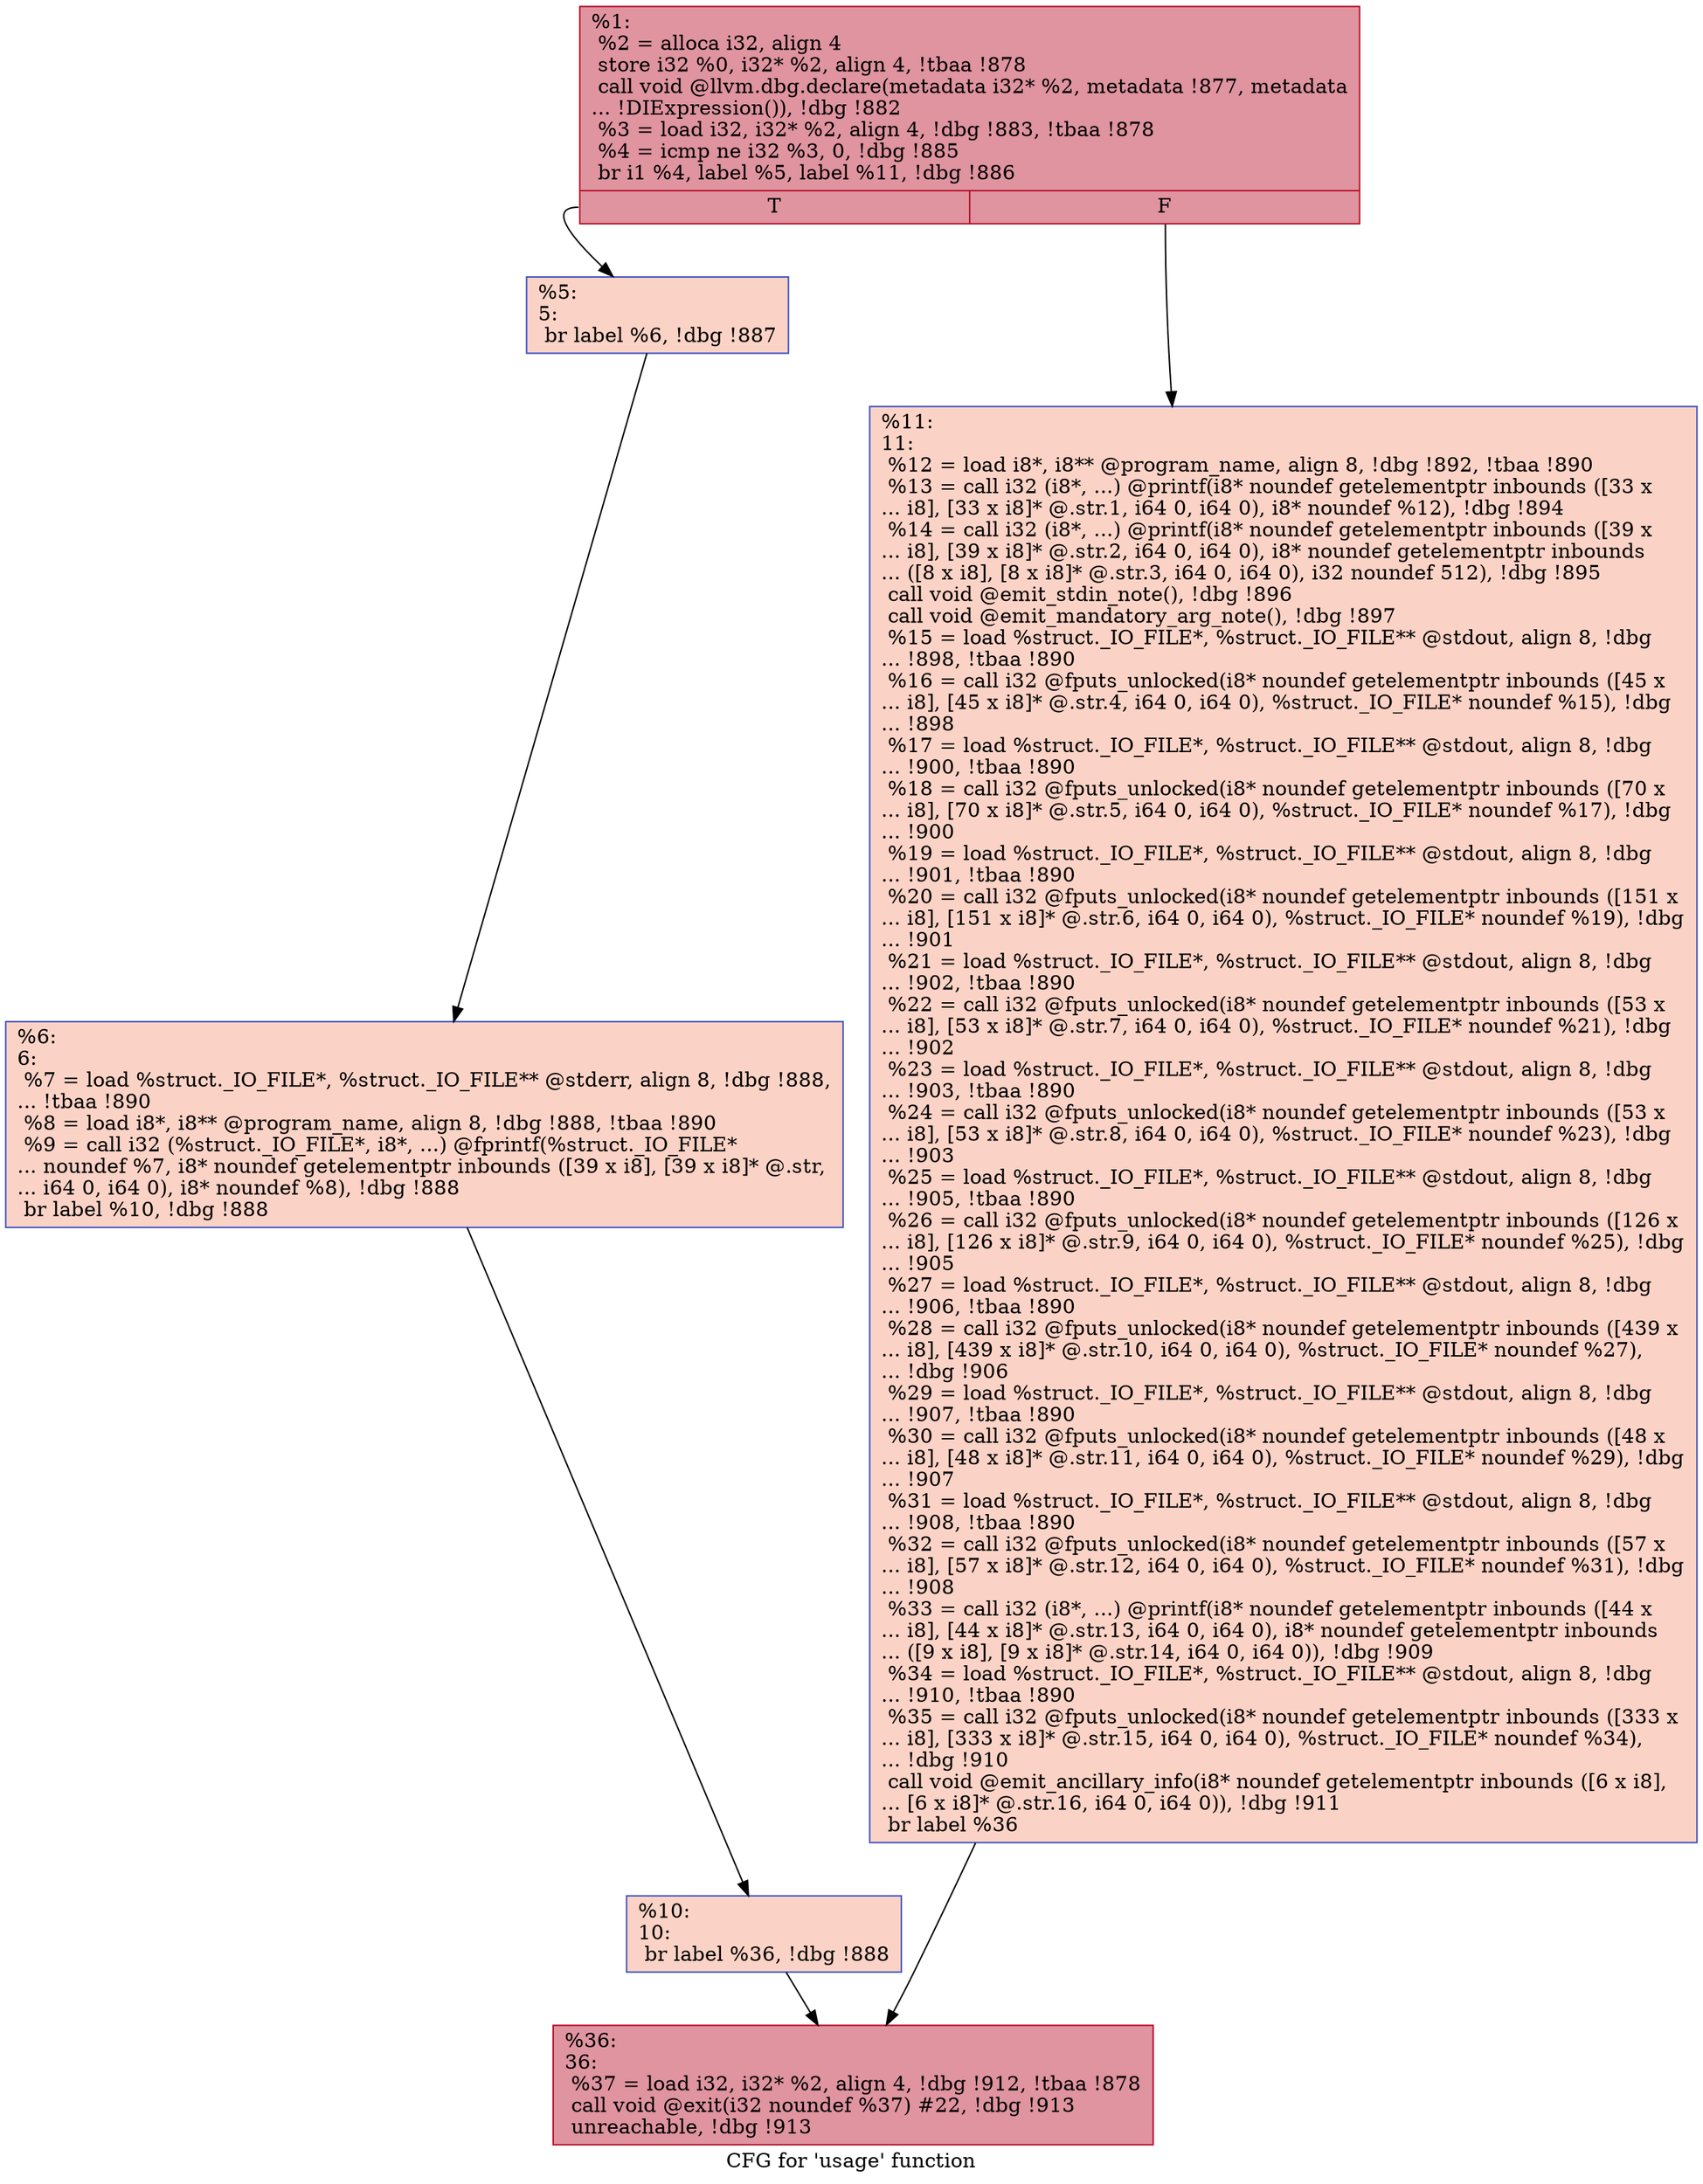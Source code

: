 digraph "CFG for 'usage' function" {
	label="CFG for 'usage' function";

	Node0x11aa2d0 [shape=record,color="#b70d28ff", style=filled, fillcolor="#b70d2870",label="{%1:\l  %2 = alloca i32, align 4\l  store i32 %0, i32* %2, align 4, !tbaa !878\l  call void @llvm.dbg.declare(metadata i32* %2, metadata !877, metadata\l... !DIExpression()), !dbg !882\l  %3 = load i32, i32* %2, align 4, !dbg !883, !tbaa !878\l  %4 = icmp ne i32 %3, 0, !dbg !885\l  br i1 %4, label %5, label %11, !dbg !886\l|{<s0>T|<s1>F}}"];
	Node0x11aa2d0:s0 -> Node0x11e8340;
	Node0x11aa2d0:s1 -> Node0x11e8430;
	Node0x11e8340 [shape=record,color="#3d50c3ff", style=filled, fillcolor="#f59c7d70",label="{%5:\l5:                                                \l  br label %6, !dbg !887\l}"];
	Node0x11e8340 -> Node0x11e8390;
	Node0x11e8390 [shape=record,color="#3d50c3ff", style=filled, fillcolor="#f59c7d70",label="{%6:\l6:                                                \l  %7 = load %struct._IO_FILE*, %struct._IO_FILE** @stderr, align 8, !dbg !888,\l... !tbaa !890\l  %8 = load i8*, i8** @program_name, align 8, !dbg !888, !tbaa !890\l  %9 = call i32 (%struct._IO_FILE*, i8*, ...) @fprintf(%struct._IO_FILE*\l... noundef %7, i8* noundef getelementptr inbounds ([39 x i8], [39 x i8]* @.str,\l... i64 0, i64 0), i8* noundef %8), !dbg !888\l  br label %10, !dbg !888\l}"];
	Node0x11e8390 -> Node0x11e83e0;
	Node0x11e83e0 [shape=record,color="#3d50c3ff", style=filled, fillcolor="#f59c7d70",label="{%10:\l10:                                               \l  br label %36, !dbg !888\l}"];
	Node0x11e83e0 -> Node0x11e8480;
	Node0x11e8430 [shape=record,color="#3d50c3ff", style=filled, fillcolor="#f59c7d70",label="{%11:\l11:                                               \l  %12 = load i8*, i8** @program_name, align 8, !dbg !892, !tbaa !890\l  %13 = call i32 (i8*, ...) @printf(i8* noundef getelementptr inbounds ([33 x\l... i8], [33 x i8]* @.str.1, i64 0, i64 0), i8* noundef %12), !dbg !894\l  %14 = call i32 (i8*, ...) @printf(i8* noundef getelementptr inbounds ([39 x\l... i8], [39 x i8]* @.str.2, i64 0, i64 0), i8* noundef getelementptr inbounds\l... ([8 x i8], [8 x i8]* @.str.3, i64 0, i64 0), i32 noundef 512), !dbg !895\l  call void @emit_stdin_note(), !dbg !896\l  call void @emit_mandatory_arg_note(), !dbg !897\l  %15 = load %struct._IO_FILE*, %struct._IO_FILE** @stdout, align 8, !dbg\l... !898, !tbaa !890\l  %16 = call i32 @fputs_unlocked(i8* noundef getelementptr inbounds ([45 x\l... i8], [45 x i8]* @.str.4, i64 0, i64 0), %struct._IO_FILE* noundef %15), !dbg\l... !898\l  %17 = load %struct._IO_FILE*, %struct._IO_FILE** @stdout, align 8, !dbg\l... !900, !tbaa !890\l  %18 = call i32 @fputs_unlocked(i8* noundef getelementptr inbounds ([70 x\l... i8], [70 x i8]* @.str.5, i64 0, i64 0), %struct._IO_FILE* noundef %17), !dbg\l... !900\l  %19 = load %struct._IO_FILE*, %struct._IO_FILE** @stdout, align 8, !dbg\l... !901, !tbaa !890\l  %20 = call i32 @fputs_unlocked(i8* noundef getelementptr inbounds ([151 x\l... i8], [151 x i8]* @.str.6, i64 0, i64 0), %struct._IO_FILE* noundef %19), !dbg\l... !901\l  %21 = load %struct._IO_FILE*, %struct._IO_FILE** @stdout, align 8, !dbg\l... !902, !tbaa !890\l  %22 = call i32 @fputs_unlocked(i8* noundef getelementptr inbounds ([53 x\l... i8], [53 x i8]* @.str.7, i64 0, i64 0), %struct._IO_FILE* noundef %21), !dbg\l... !902\l  %23 = load %struct._IO_FILE*, %struct._IO_FILE** @stdout, align 8, !dbg\l... !903, !tbaa !890\l  %24 = call i32 @fputs_unlocked(i8* noundef getelementptr inbounds ([53 x\l... i8], [53 x i8]* @.str.8, i64 0, i64 0), %struct._IO_FILE* noundef %23), !dbg\l... !903\l  %25 = load %struct._IO_FILE*, %struct._IO_FILE** @stdout, align 8, !dbg\l... !905, !tbaa !890\l  %26 = call i32 @fputs_unlocked(i8* noundef getelementptr inbounds ([126 x\l... i8], [126 x i8]* @.str.9, i64 0, i64 0), %struct._IO_FILE* noundef %25), !dbg\l... !905\l  %27 = load %struct._IO_FILE*, %struct._IO_FILE** @stdout, align 8, !dbg\l... !906, !tbaa !890\l  %28 = call i32 @fputs_unlocked(i8* noundef getelementptr inbounds ([439 x\l... i8], [439 x i8]* @.str.10, i64 0, i64 0), %struct._IO_FILE* noundef %27),\l... !dbg !906\l  %29 = load %struct._IO_FILE*, %struct._IO_FILE** @stdout, align 8, !dbg\l... !907, !tbaa !890\l  %30 = call i32 @fputs_unlocked(i8* noundef getelementptr inbounds ([48 x\l... i8], [48 x i8]* @.str.11, i64 0, i64 0), %struct._IO_FILE* noundef %29), !dbg\l... !907\l  %31 = load %struct._IO_FILE*, %struct._IO_FILE** @stdout, align 8, !dbg\l... !908, !tbaa !890\l  %32 = call i32 @fputs_unlocked(i8* noundef getelementptr inbounds ([57 x\l... i8], [57 x i8]* @.str.12, i64 0, i64 0), %struct._IO_FILE* noundef %31), !dbg\l... !908\l  %33 = call i32 (i8*, ...) @printf(i8* noundef getelementptr inbounds ([44 x\l... i8], [44 x i8]* @.str.13, i64 0, i64 0), i8* noundef getelementptr inbounds\l... ([9 x i8], [9 x i8]* @.str.14, i64 0, i64 0)), !dbg !909\l  %34 = load %struct._IO_FILE*, %struct._IO_FILE** @stdout, align 8, !dbg\l... !910, !tbaa !890\l  %35 = call i32 @fputs_unlocked(i8* noundef getelementptr inbounds ([333 x\l... i8], [333 x i8]* @.str.15, i64 0, i64 0), %struct._IO_FILE* noundef %34),\l... !dbg !910\l  call void @emit_ancillary_info(i8* noundef getelementptr inbounds ([6 x i8],\l... [6 x i8]* @.str.16, i64 0, i64 0)), !dbg !911\l  br label %36\l}"];
	Node0x11e8430 -> Node0x11e8480;
	Node0x11e8480 [shape=record,color="#b70d28ff", style=filled, fillcolor="#b70d2870",label="{%36:\l36:                                               \l  %37 = load i32, i32* %2, align 4, !dbg !912, !tbaa !878\l  call void @exit(i32 noundef %37) #22, !dbg !913\l  unreachable, !dbg !913\l}"];
}
